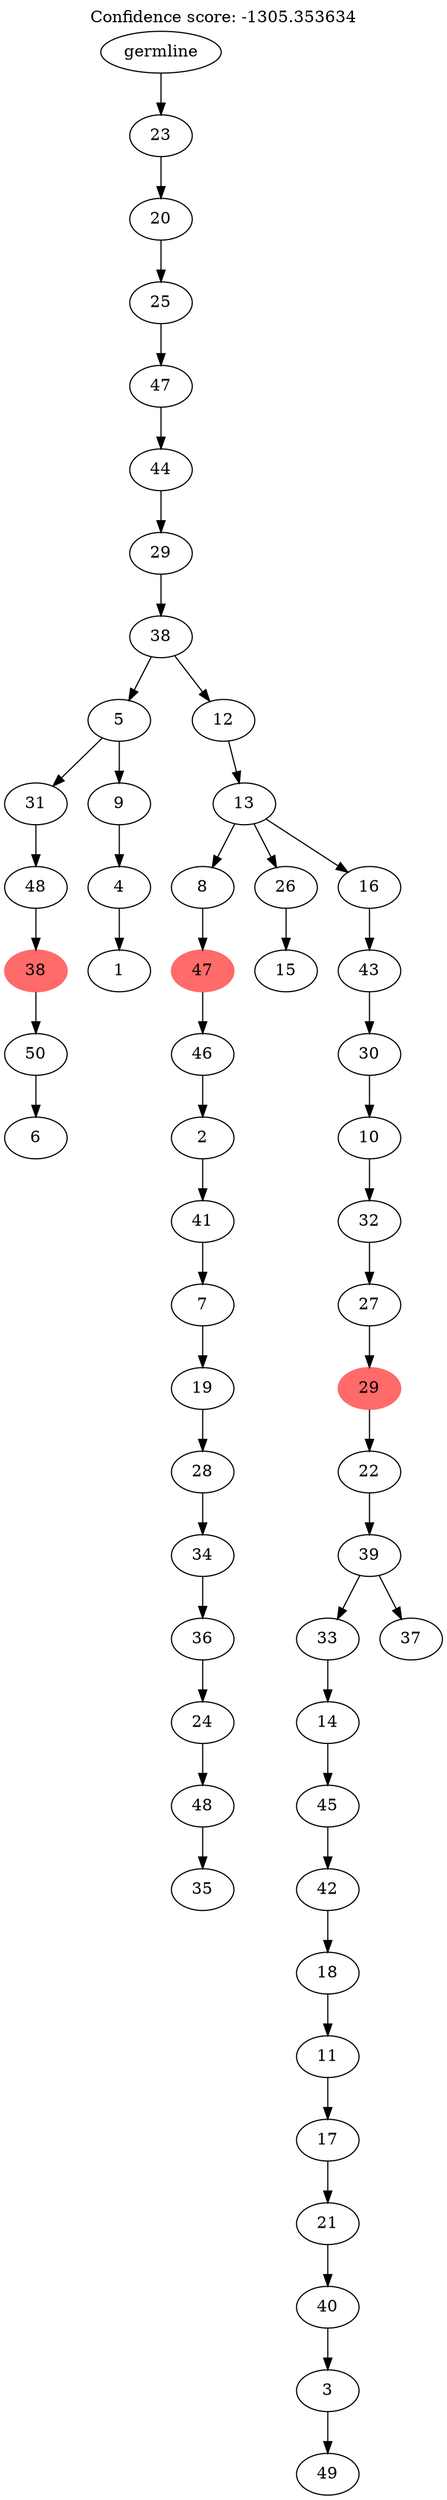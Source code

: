 digraph g {
	"53" -> "54";
	"54" [label="6"];
	"52" -> "53";
	"53" [label="50"];
	"51" -> "52";
	"52" [color=indianred1, style=filled, label="38"];
	"50" -> "51";
	"51" [label="48"];
	"48" -> "49";
	"49" [label="1"];
	"47" -> "48";
	"48" [label="4"];
	"46" -> "47";
	"47" [label="9"];
	"46" -> "50";
	"50" [label="31"];
	"44" -> "45";
	"45" [label="35"];
	"43" -> "44";
	"44" [label="48"];
	"42" -> "43";
	"43" [label="24"];
	"41" -> "42";
	"42" [label="36"];
	"40" -> "41";
	"41" [label="34"];
	"39" -> "40";
	"40" [label="28"];
	"38" -> "39";
	"39" [label="19"];
	"37" -> "38";
	"38" [label="7"];
	"36" -> "37";
	"37" [label="41"];
	"35" -> "36";
	"36" [label="2"];
	"34" -> "35";
	"35" [label="46"];
	"33" -> "34";
	"34" [color=indianred1, style=filled, label="47"];
	"31" -> "32";
	"32" [label="15"];
	"28" -> "29";
	"29" [label="49"];
	"27" -> "28";
	"28" [label="3"];
	"26" -> "27";
	"27" [label="40"];
	"25" -> "26";
	"26" [label="21"];
	"24" -> "25";
	"25" [label="17"];
	"23" -> "24";
	"24" [label="11"];
	"22" -> "23";
	"23" [label="18"];
	"21" -> "22";
	"22" [label="42"];
	"20" -> "21";
	"21" [label="45"];
	"19" -> "20";
	"20" [label="14"];
	"18" -> "19";
	"19" [label="33"];
	"18" -> "30";
	"30" [label="37"];
	"17" -> "18";
	"18" [label="39"];
	"16" -> "17";
	"17" [label="22"];
	"15" -> "16";
	"16" [color=indianred1, style=filled, label="29"];
	"14" -> "15";
	"15" [label="27"];
	"13" -> "14";
	"14" [label="32"];
	"12" -> "13";
	"13" [label="10"];
	"11" -> "12";
	"12" [label="30"];
	"10" -> "11";
	"11" [label="43"];
	"9" -> "10";
	"10" [label="16"];
	"9" -> "31";
	"31" [label="26"];
	"9" -> "33";
	"33" [label="8"];
	"8" -> "9";
	"9" [label="13"];
	"7" -> "8";
	"8" [label="12"];
	"7" -> "46";
	"46" [label="5"];
	"6" -> "7";
	"7" [label="38"];
	"5" -> "6";
	"6" [label="29"];
	"4" -> "5";
	"5" [label="44"];
	"3" -> "4";
	"4" [label="47"];
	"2" -> "3";
	"3" [label="25"];
	"1" -> "2";
	"2" [label="20"];
	"0" -> "1";
	"1" [label="23"];
	"0" [label="germline"];
	labelloc="t";
	label="Confidence score: -1305.353634";
}
